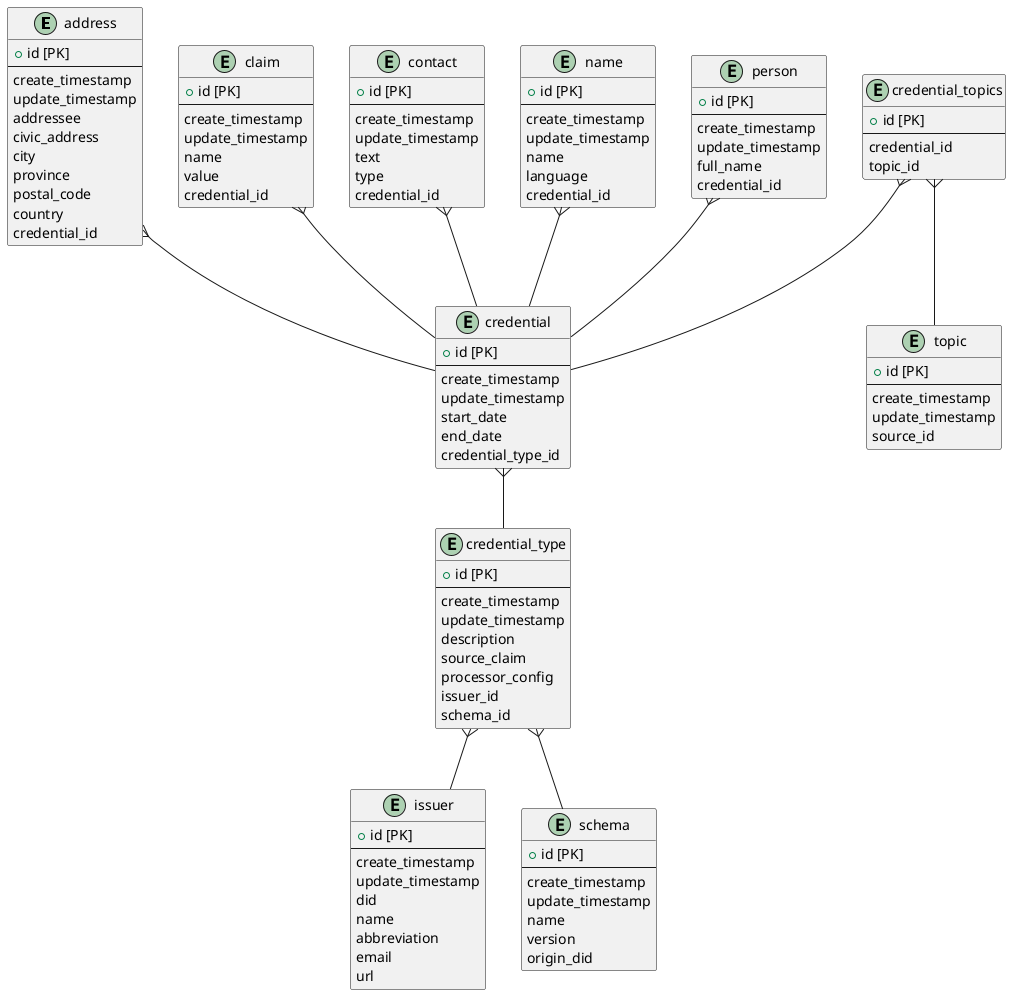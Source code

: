 @startuml

entity "address" {
  + id [PK]
  --
  create_timestamp
  update_timestamp
  addressee
  civic_address
  city
  province
  postal_code
  country
  credential_id
}

entity "claim" {
  + id [PK]
  --
  create_timestamp
  update_timestamp
  name
  value
  credential_id
}

entity "contact" {
  + id [PK]
  --
  create_timestamp
  update_timestamp
  text
  type
  credential_id
}

entity "credential" {
  + id [PK]
  --
  create_timestamp
  update_timestamp
  start_date
  end_date
  credential_type_id
}

entity "credential_topics" {
  + id [PK]
  --
  credential_id
  topic_id
}

entity "credential_type" {
  + id [PK]
  --
  create_timestamp
  update_timestamp
  description
  source_claim
  processor_config
  issuer_id
  schema_id
}

entity "issuer" {
  + id [PK]
  --
  create_timestamp
  update_timestamp
  did
  name
  abbreviation
  email
  url
}

entity "name" {
  + id [PK]
  --
  create_timestamp
  update_timestamp
  name
  language
  credential_id
}

entity "person" {
  + id [PK]
  --
  create_timestamp
  update_timestamp
  full_name
  credential_id
}

entity "schema" {
  + id [PK]
  --
  create_timestamp
  update_timestamp
  name
  version
  origin_did
}

entity "topic" {
  + id [PK]
  --
  create_timestamp
  update_timestamp
  source_id
}

 address }-- credential

 claim }-- credential

 contact }-- credential

 credential }-- credential_type

 credential_topics }-- credential

 credential_topics }-- topic

 credential_type }-- issuer

 credential_type }-- schema

 name }-- credential

 person }-- credential
@enduml
